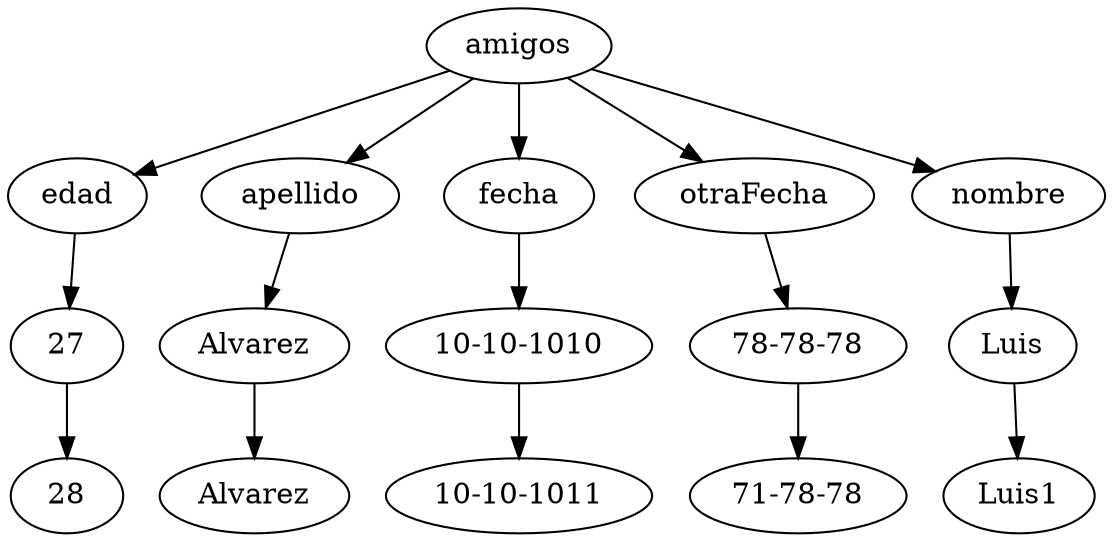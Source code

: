 digraph ArbolBinario {
amigosedad[id="amigosedad", label="edad"];
amigosapellido[id="amigosapellido", label="apellido"];
amigosfecha[id="amigosfecha", label="fecha"];
amigosotraFecha[id="amigosotraFecha", label="otraFecha"];
amigosnombre[id="amigosnombre", label="nombre"];
amigos->amigosedad;
amigos->amigosapellido;
amigos->amigosfecha;
amigos->amigosotraFecha;
amigos->amigosnombre;
amigosedad->amigos1edad;
amigos1edad[id="amigos1edad", label="27"];
amigos2edad[id="amigos2edad", label="28"];
amigos1edad->amigos2edad;
amigosapellido->amigos1apellido;
amigos1apellido[id="amigos1apellido", label="Alvarez"];
amigos2apellido[id="amigos2apellido", label="Alvarez"];
amigos1apellido->amigos2apellido;
amigosfecha->amigos1fecha;
amigos1fecha[id="amigos1fecha", label="10-10-1010"];
amigos2fecha[id="amigos2fecha", label="10-10-1011"];
amigos1fecha->amigos2fecha;
amigosotraFecha->amigos1otraFecha;
amigos1otraFecha[id="amigos1otraFecha", label="78-78-78"];
amigos2otraFecha[id="amigos2otraFecha", label="71-78-78"];
amigos1otraFecha->amigos2otraFecha;
amigosnombre->amigos1nombre;
amigos1nombre[id="amigos1nombre", label="Luis"];
amigos2nombre[id="amigos2nombre", label="Luis1"];
amigos1nombre->amigos2nombre;
}

